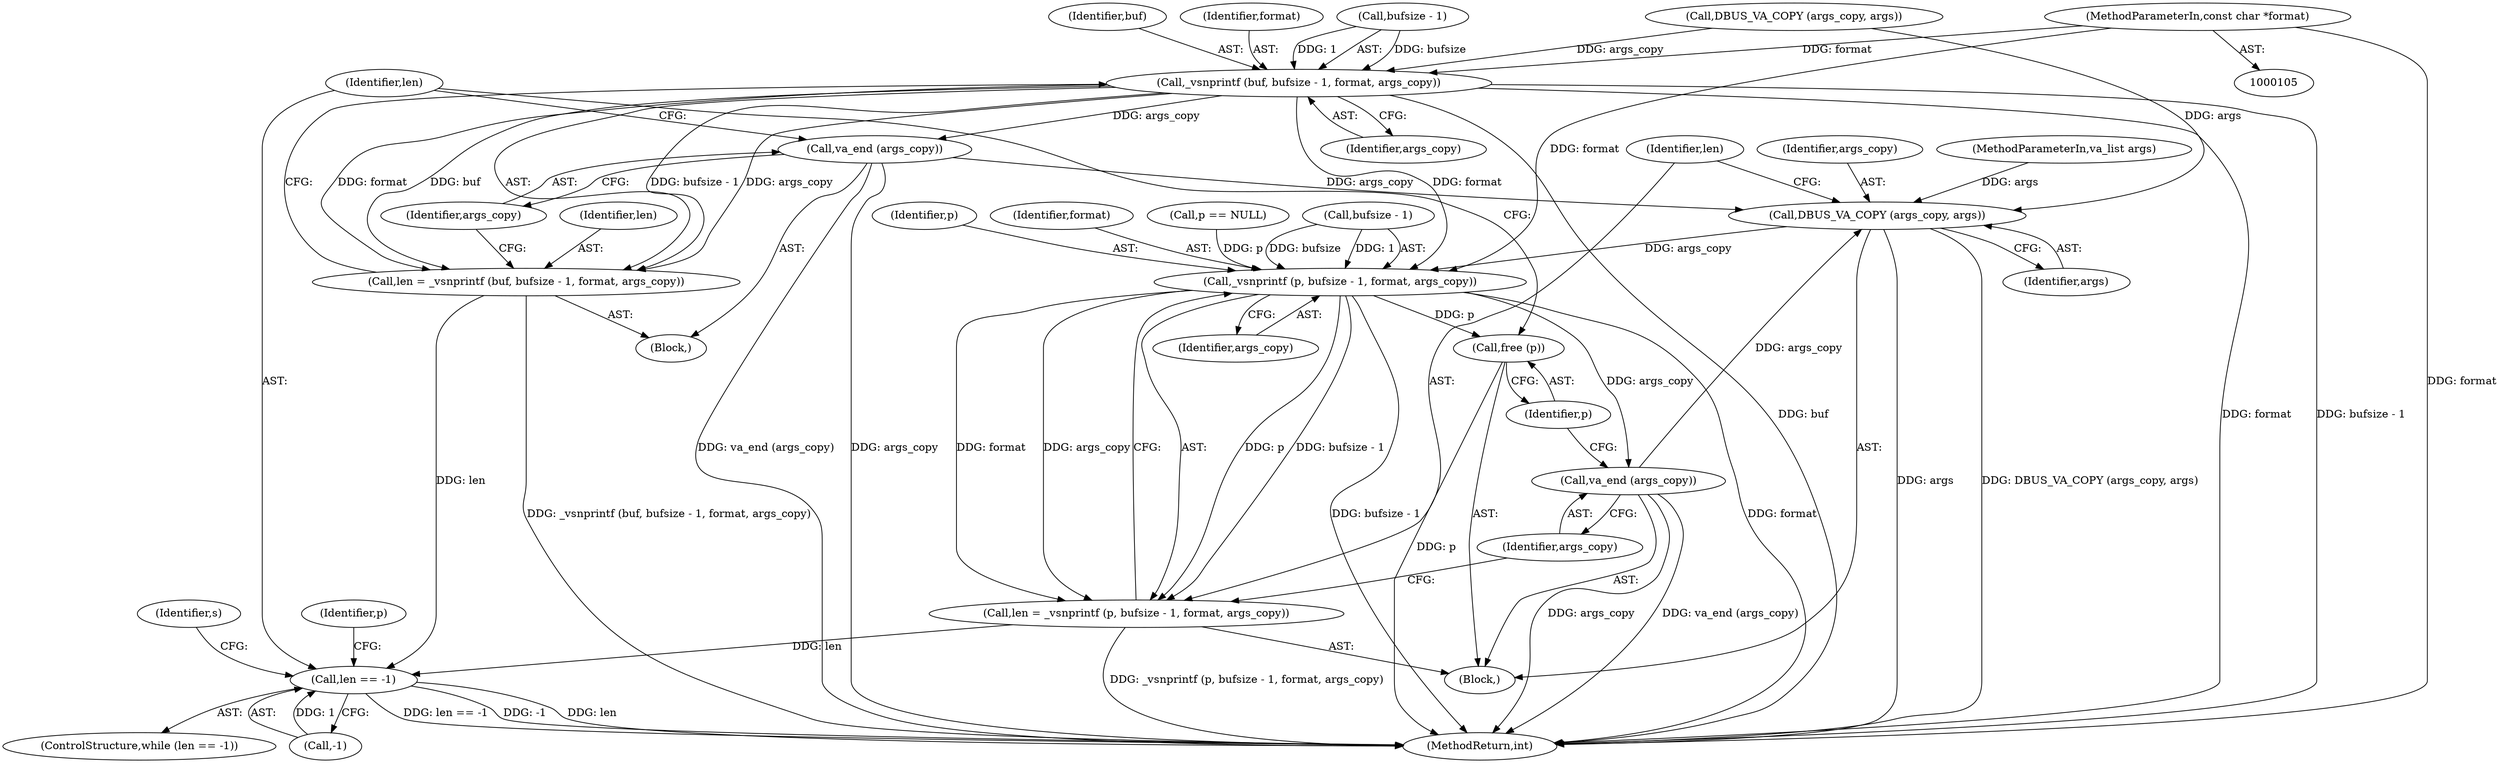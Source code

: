 digraph "0_dbus_954d75b2b64e4799f360d2a6bf9cff6d9fee37e7@pointer" {
"1000106" [label="(MethodParameterIn,const char *format)"];
"1000122" [label="(Call,_vsnprintf (buf, bufsize - 1, format, args_copy))"];
"1000120" [label="(Call,len = _vsnprintf (buf, bufsize - 1, format, args_copy))"];
"1000132" [label="(Call,len == -1)"];
"1000129" [label="(Call,va_end (args_copy))"];
"1000155" [label="(Call,DBUS_VA_COPY (args_copy, args))"];
"1000160" [label="(Call,_vsnprintf (p, bufsize - 1, format, args_copy))"];
"1000158" [label="(Call,len = _vsnprintf (p, bufsize - 1, format, args_copy))"];
"1000167" [label="(Call,va_end (args_copy))"];
"1000169" [label="(Call,free (p))"];
"1000161" [label="(Identifier,p)"];
"1000311" [label="(MethodReturn,int)"];
"1000138" [label="(Identifier,p)"];
"1000170" [label="(Identifier,p)"];
"1000165" [label="(Identifier,format)"];
"1000160" [label="(Call,_vsnprintf (p, bufsize - 1, format, args_copy))"];
"1000159" [label="(Identifier,len)"];
"1000149" [label="(Call,p == NULL)"];
"1000155" [label="(Call,DBUS_VA_COPY (args_copy, args))"];
"1000156" [label="(Identifier,args_copy)"];
"1000177" [label="(Identifier,s)"];
"1000157" [label="(Identifier,args)"];
"1000122" [label="(Call,_vsnprintf (buf, bufsize - 1, format, args_copy))"];
"1000123" [label="(Identifier,buf)"];
"1000127" [label="(Identifier,format)"];
"1000136" [label="(Block,)"];
"1000158" [label="(Call,len = _vsnprintf (p, bufsize - 1, format, args_copy))"];
"1000106" [label="(MethodParameterIn,const char *format)"];
"1000129" [label="(Call,va_end (args_copy))"];
"1000167" [label="(Call,va_end (args_copy))"];
"1000124" [label="(Call,bufsize - 1)"];
"1000162" [label="(Call,bufsize - 1)"];
"1000117" [label="(Call,DBUS_VA_COPY (args_copy, args))"];
"1000107" [label="(MethodParameterIn,va_list args)"];
"1000130" [label="(Identifier,args_copy)"];
"1000120" [label="(Call,len = _vsnprintf (buf, bufsize - 1, format, args_copy))"];
"1000108" [label="(Block,)"];
"1000169" [label="(Call,free (p))"];
"1000134" [label="(Call,-1)"];
"1000121" [label="(Identifier,len)"];
"1000132" [label="(Call,len == -1)"];
"1000133" [label="(Identifier,len)"];
"1000128" [label="(Identifier,args_copy)"];
"1000168" [label="(Identifier,args_copy)"];
"1000166" [label="(Identifier,args_copy)"];
"1000131" [label="(ControlStructure,while (len == -1))"];
"1000106" -> "1000105"  [label="AST: "];
"1000106" -> "1000311"  [label="DDG: format"];
"1000106" -> "1000122"  [label="DDG: format"];
"1000106" -> "1000160"  [label="DDG: format"];
"1000122" -> "1000120"  [label="AST: "];
"1000122" -> "1000128"  [label="CFG: "];
"1000123" -> "1000122"  [label="AST: "];
"1000124" -> "1000122"  [label="AST: "];
"1000127" -> "1000122"  [label="AST: "];
"1000128" -> "1000122"  [label="AST: "];
"1000120" -> "1000122"  [label="CFG: "];
"1000122" -> "1000311"  [label="DDG: buf"];
"1000122" -> "1000311"  [label="DDG: format"];
"1000122" -> "1000311"  [label="DDG: bufsize - 1"];
"1000122" -> "1000120"  [label="DDG: buf"];
"1000122" -> "1000120"  [label="DDG: bufsize - 1"];
"1000122" -> "1000120"  [label="DDG: format"];
"1000122" -> "1000120"  [label="DDG: args_copy"];
"1000124" -> "1000122"  [label="DDG: bufsize"];
"1000124" -> "1000122"  [label="DDG: 1"];
"1000117" -> "1000122"  [label="DDG: args_copy"];
"1000122" -> "1000129"  [label="DDG: args_copy"];
"1000122" -> "1000160"  [label="DDG: format"];
"1000120" -> "1000108"  [label="AST: "];
"1000121" -> "1000120"  [label="AST: "];
"1000130" -> "1000120"  [label="CFG: "];
"1000120" -> "1000311"  [label="DDG: _vsnprintf (buf, bufsize - 1, format, args_copy)"];
"1000120" -> "1000132"  [label="DDG: len"];
"1000132" -> "1000131"  [label="AST: "];
"1000132" -> "1000134"  [label="CFG: "];
"1000133" -> "1000132"  [label="AST: "];
"1000134" -> "1000132"  [label="AST: "];
"1000138" -> "1000132"  [label="CFG: "];
"1000177" -> "1000132"  [label="CFG: "];
"1000132" -> "1000311"  [label="DDG: len"];
"1000132" -> "1000311"  [label="DDG: len == -1"];
"1000132" -> "1000311"  [label="DDG: -1"];
"1000158" -> "1000132"  [label="DDG: len"];
"1000134" -> "1000132"  [label="DDG: 1"];
"1000129" -> "1000108"  [label="AST: "];
"1000129" -> "1000130"  [label="CFG: "];
"1000130" -> "1000129"  [label="AST: "];
"1000133" -> "1000129"  [label="CFG: "];
"1000129" -> "1000311"  [label="DDG: args_copy"];
"1000129" -> "1000311"  [label="DDG: va_end (args_copy)"];
"1000129" -> "1000155"  [label="DDG: args_copy"];
"1000155" -> "1000136"  [label="AST: "];
"1000155" -> "1000157"  [label="CFG: "];
"1000156" -> "1000155"  [label="AST: "];
"1000157" -> "1000155"  [label="AST: "];
"1000159" -> "1000155"  [label="CFG: "];
"1000155" -> "1000311"  [label="DDG: args"];
"1000155" -> "1000311"  [label="DDG: DBUS_VA_COPY (args_copy, args)"];
"1000167" -> "1000155"  [label="DDG: args_copy"];
"1000117" -> "1000155"  [label="DDG: args"];
"1000107" -> "1000155"  [label="DDG: args"];
"1000155" -> "1000160"  [label="DDG: args_copy"];
"1000160" -> "1000158"  [label="AST: "];
"1000160" -> "1000166"  [label="CFG: "];
"1000161" -> "1000160"  [label="AST: "];
"1000162" -> "1000160"  [label="AST: "];
"1000165" -> "1000160"  [label="AST: "];
"1000166" -> "1000160"  [label="AST: "];
"1000158" -> "1000160"  [label="CFG: "];
"1000160" -> "1000311"  [label="DDG: bufsize - 1"];
"1000160" -> "1000311"  [label="DDG: format"];
"1000160" -> "1000158"  [label="DDG: p"];
"1000160" -> "1000158"  [label="DDG: bufsize - 1"];
"1000160" -> "1000158"  [label="DDG: format"];
"1000160" -> "1000158"  [label="DDG: args_copy"];
"1000149" -> "1000160"  [label="DDG: p"];
"1000162" -> "1000160"  [label="DDG: bufsize"];
"1000162" -> "1000160"  [label="DDG: 1"];
"1000160" -> "1000167"  [label="DDG: args_copy"];
"1000160" -> "1000169"  [label="DDG: p"];
"1000158" -> "1000136"  [label="AST: "];
"1000159" -> "1000158"  [label="AST: "];
"1000168" -> "1000158"  [label="CFG: "];
"1000158" -> "1000311"  [label="DDG: _vsnprintf (p, bufsize - 1, format, args_copy)"];
"1000167" -> "1000136"  [label="AST: "];
"1000167" -> "1000168"  [label="CFG: "];
"1000168" -> "1000167"  [label="AST: "];
"1000170" -> "1000167"  [label="CFG: "];
"1000167" -> "1000311"  [label="DDG: args_copy"];
"1000167" -> "1000311"  [label="DDG: va_end (args_copy)"];
"1000169" -> "1000136"  [label="AST: "];
"1000169" -> "1000170"  [label="CFG: "];
"1000170" -> "1000169"  [label="AST: "];
"1000133" -> "1000169"  [label="CFG: "];
"1000169" -> "1000311"  [label="DDG: p"];
}
